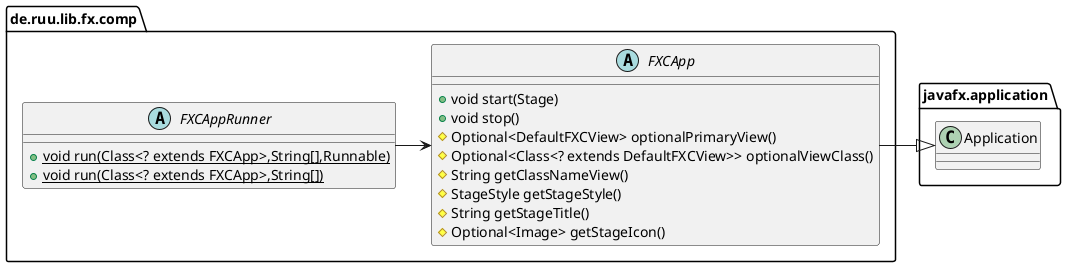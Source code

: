 ```plantuml
@startuml FX Comp Architecture
''''''''''
' settings
''''''''''
'  left to right direction
'  top to bottom direction
  skinparam linetype ortho
  ' avoids nesting of packages
  set separator none
  package de.ruu.lib.fx.comp
  {
	abstract class FXCApp
	{
		+ void start(Stage)
		+ void stop()
		# Optional<DefaultFXCView> optionalPrimaryView()
		# Optional<Class<? extends DefaultFXCView>> optionalViewClass()
		# String getClassNameView()
		# StageStyle getStageStyle()
		# String getStageTitle()
		# Optional<Image> getStageIcon()
	}

	abstract class FXCAppRunner
	{
		+ {static} void run(Class<? extends FXCApp>,String[],Runnable)
		+ {static} void run(Class<? extends FXCApp>,String[])
	}
  }
  package javafx.application
  {
  	class Application
  }
  FXCApp       -|> Application
  FXCAppRunner ->  FXCApp
@enduml